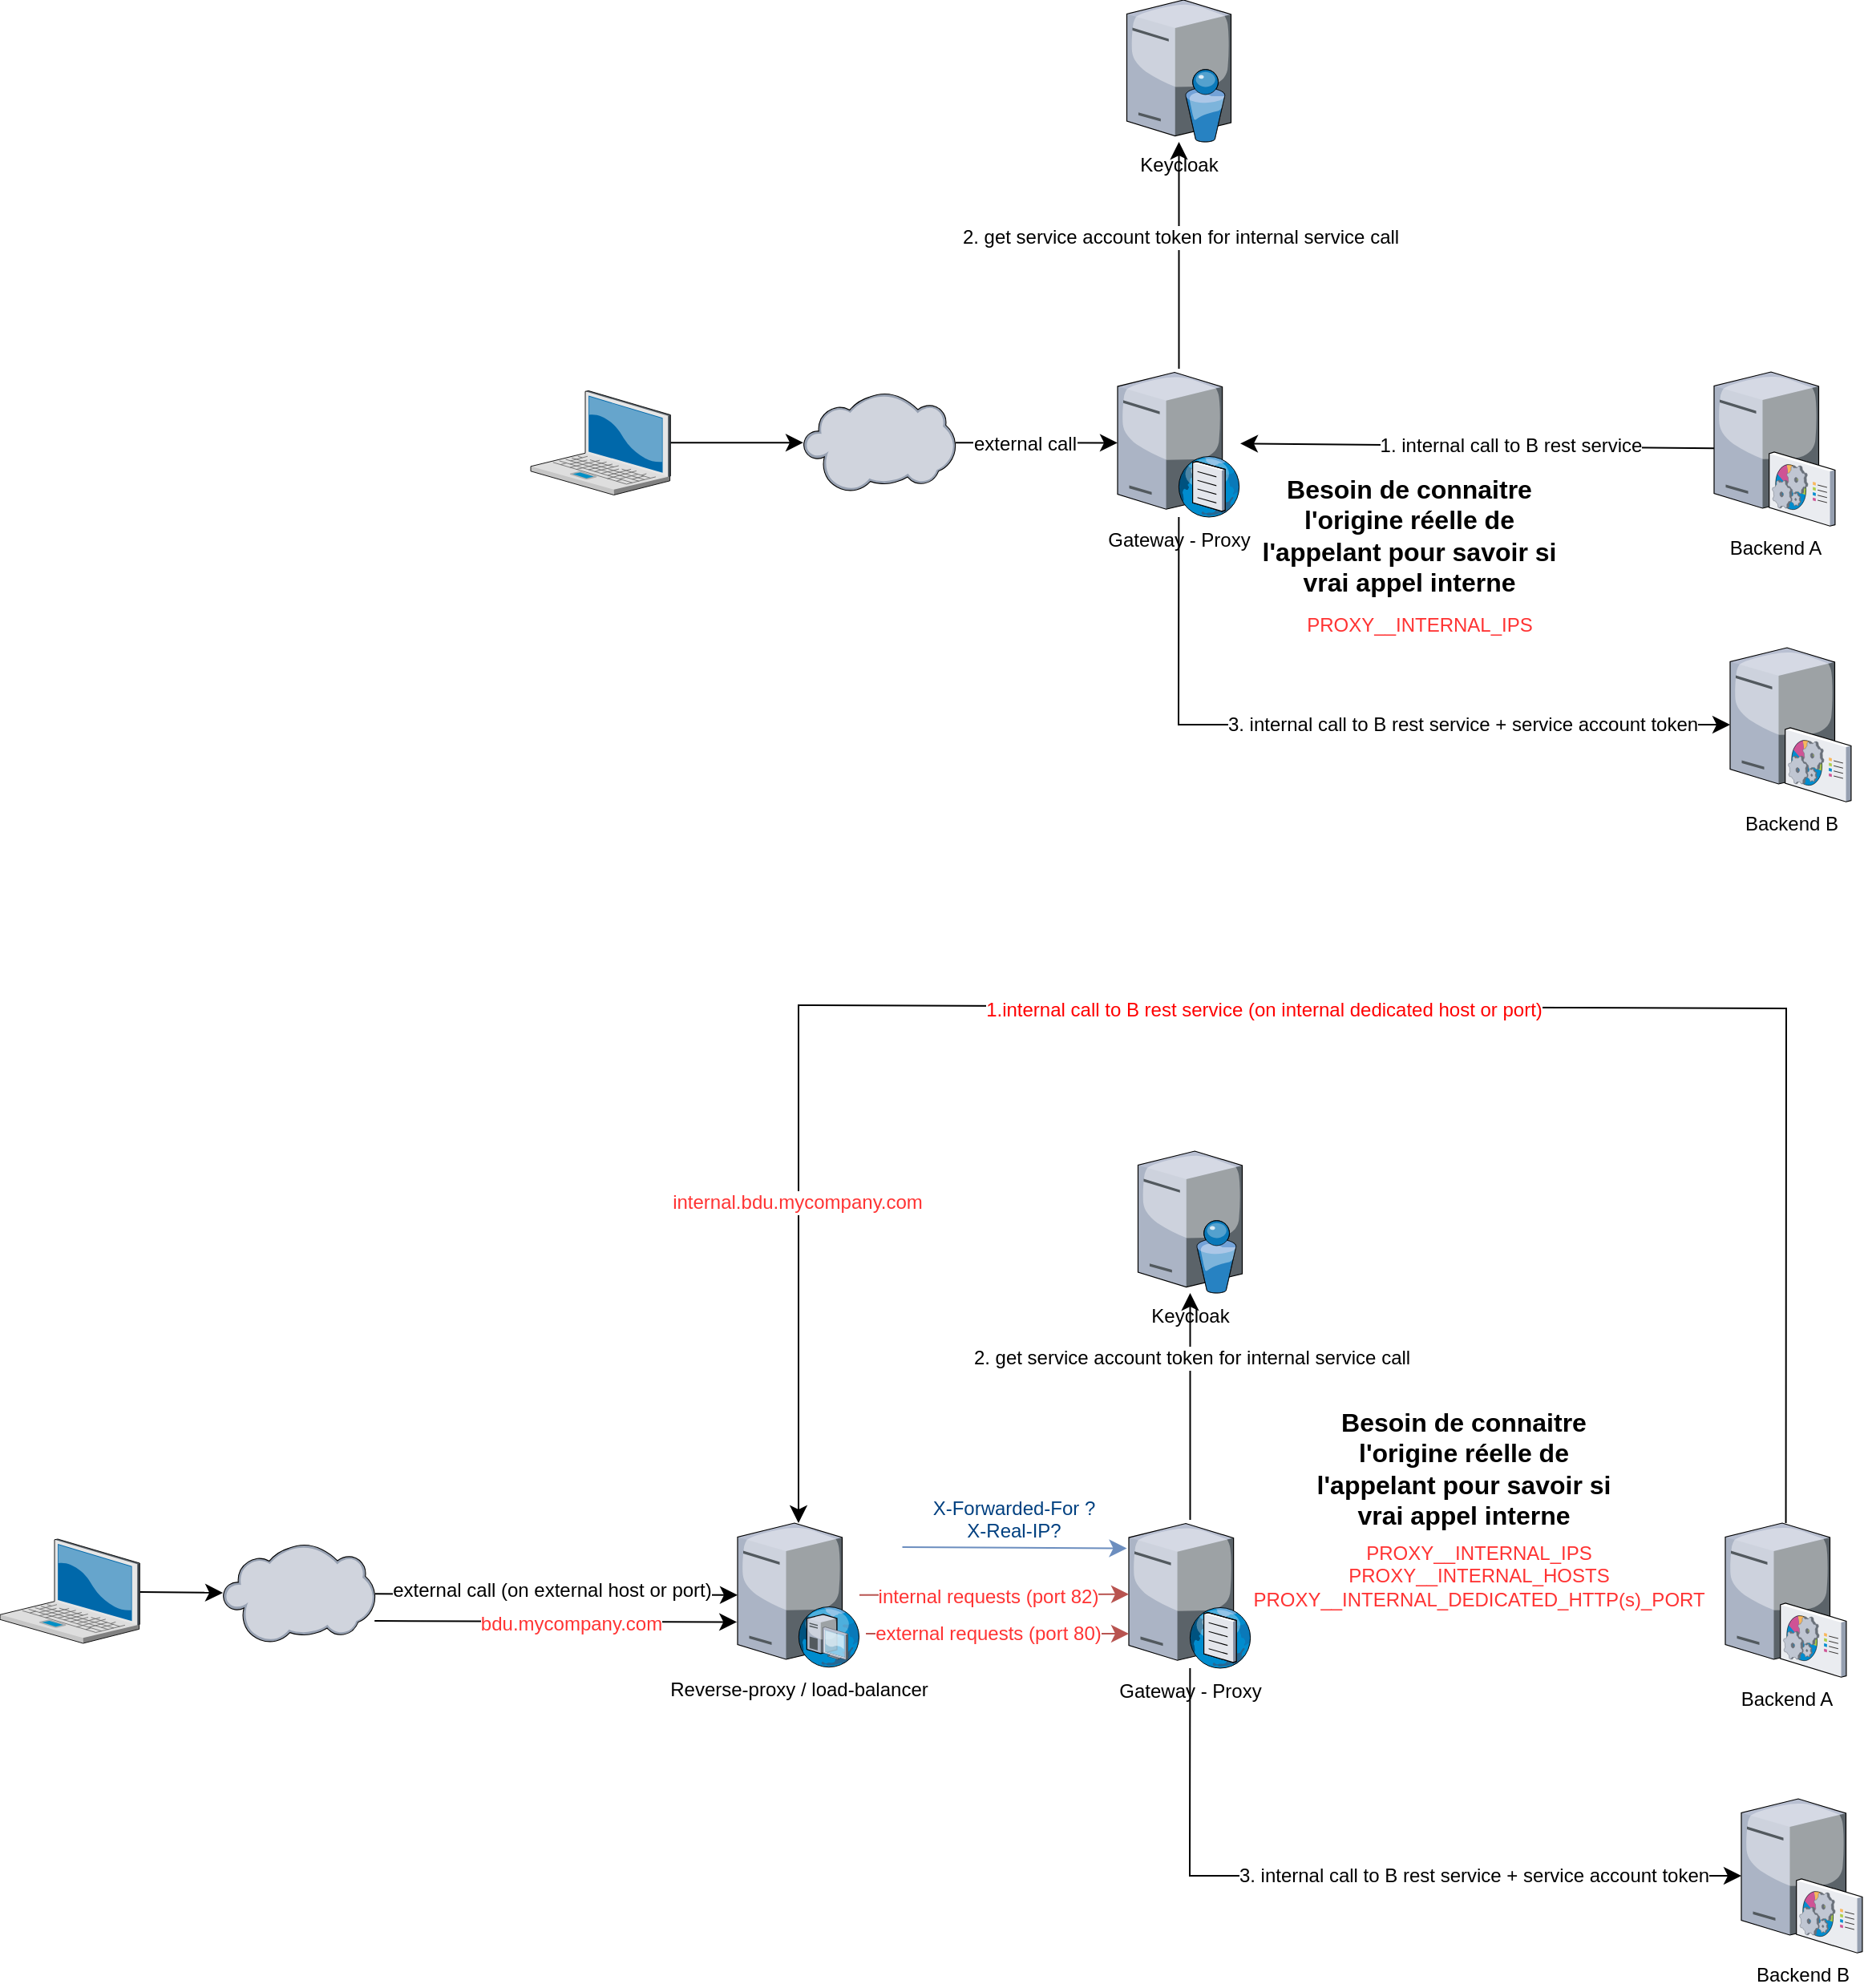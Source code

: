 <mxfile version="24.6.3" type="github">
  <diagram name="Page-1" id="iLqDgEH3peDFEOUMq_Wz">
    <mxGraphModel dx="2590" dy="1232" grid="0" gridSize="10" guides="1" tooltips="1" connect="1" arrows="1" fold="1" page="0" pageScale="1" pageWidth="827" pageHeight="1169" math="0" shadow="0">
      <root>
        <mxCell id="0" />
        <mxCell id="1" parent="0" />
        <mxCell id="EMLilNgzcVU6XajYED4--23" style="edgeStyle=none;curved=0;rounded=0;orthogonalLoop=1;jettySize=auto;html=1;fontSize=12;startSize=8;endSize=8;" edge="1" parent="1" source="EMLilNgzcVU6XajYED4--6" target="EMLilNgzcVU6XajYED4--21">
          <mxGeometry relative="1" as="geometry">
            <Array as="points">
              <mxPoint x="-139" y="276" />
            </Array>
          </mxGeometry>
        </mxCell>
        <mxCell id="EMLilNgzcVU6XajYED4--25" value="3. internal call to B rest service + service account token" style="edgeLabel;html=1;align=center;verticalAlign=middle;resizable=0;points=[];fontSize=12;" vertex="1" connectable="0" parent="EMLilNgzcVU6XajYED4--23">
          <mxGeometry x="0.225" y="-1" relative="1" as="geometry">
            <mxPoint x="16" y="-1" as="offset" />
          </mxGeometry>
        </mxCell>
        <mxCell id="EMLilNgzcVU6XajYED4--27" style="edgeStyle=none;curved=1;rounded=0;orthogonalLoop=1;jettySize=auto;html=1;fontSize=12;startSize=8;endSize=8;" edge="1" parent="1" source="EMLilNgzcVU6XajYED4--6" target="EMLilNgzcVU6XajYED4--26">
          <mxGeometry relative="1" as="geometry" />
        </mxCell>
        <mxCell id="EMLilNgzcVU6XajYED4--28" value="2. get service account token for internal service call" style="edgeLabel;html=1;align=center;verticalAlign=middle;resizable=0;points=[];fontSize=12;" vertex="1" connectable="0" parent="EMLilNgzcVU6XajYED4--27">
          <mxGeometry x="-0.177" y="1" relative="1" as="geometry">
            <mxPoint x="1" y="-24" as="offset" />
          </mxGeometry>
        </mxCell>
        <mxCell id="EMLilNgzcVU6XajYED4--6" value="Gateway - Proxy" style="verticalLabelPosition=bottom;sketch=0;aspect=fixed;html=1;verticalAlign=top;strokeColor=none;align=center;outlineConnect=0;shape=mxgraph.citrix.dns_server;rounded=1;labelBackgroundColor=none;" vertex="1" parent="1">
          <mxGeometry x="-177" y="54" width="76.5" height="92.5" as="geometry" />
        </mxCell>
        <mxCell id="EMLilNgzcVU6XajYED4--22" style="edgeStyle=none;curved=1;rounded=0;orthogonalLoop=1;jettySize=auto;html=1;fontSize=12;startSize=8;endSize=8;" edge="1" parent="1" source="EMLilNgzcVU6XajYED4--8" target="EMLilNgzcVU6XajYED4--6">
          <mxGeometry relative="1" as="geometry" />
        </mxCell>
        <mxCell id="EMLilNgzcVU6XajYED4--24" value="1. internal call to B rest service" style="edgeLabel;html=1;align=center;verticalAlign=middle;resizable=0;points=[];fontSize=12;" vertex="1" connectable="0" parent="EMLilNgzcVU6XajYED4--22">
          <mxGeometry x="-0.256" relative="1" as="geometry">
            <mxPoint x="-17" y="-1" as="offset" />
          </mxGeometry>
        </mxCell>
        <mxCell id="EMLilNgzcVU6XajYED4--8" value="Backend A" style="verticalLabelPosition=bottom;sketch=0;aspect=fixed;html=1;verticalAlign=top;strokeColor=none;align=center;outlineConnect=0;shape=mxgraph.citrix.command_center;rounded=1;labelBackgroundColor=none;" vertex="1" parent="1">
          <mxGeometry x="195" y="56" width="75.5" height="96" as="geometry" />
        </mxCell>
        <mxCell id="EMLilNgzcVU6XajYED4--9" style="edgeStyle=none;curved=1;rounded=1;orthogonalLoop=1;jettySize=auto;html=1;fontSize=12;startSize=8;endSize=8;labelBackgroundColor=none;fontColor=default;" edge="1" parent="1" source="EMLilNgzcVU6XajYED4--11" target="EMLilNgzcVU6XajYED4--6">
          <mxGeometry relative="1" as="geometry">
            <mxPoint x="-188" y="100" as="targetPoint" />
          </mxGeometry>
        </mxCell>
        <mxCell id="EMLilNgzcVU6XajYED4--20" value="external call" style="edgeLabel;html=1;align=center;verticalAlign=middle;resizable=0;points=[];fontSize=12;" vertex="1" connectable="0" parent="EMLilNgzcVU6XajYED4--9">
          <mxGeometry x="-0.148" y="-1" relative="1" as="geometry">
            <mxPoint as="offset" />
          </mxGeometry>
        </mxCell>
        <mxCell id="EMLilNgzcVU6XajYED4--11" value="" style="verticalLabelPosition=bottom;sketch=0;aspect=fixed;html=1;verticalAlign=top;strokeColor=none;align=center;outlineConnect=0;shape=mxgraph.citrix.cloud;rounded=1;labelBackgroundColor=none;" vertex="1" parent="1">
          <mxGeometry x="-373" y="69" width="95" height="62" as="geometry" />
        </mxCell>
        <mxCell id="EMLilNgzcVU6XajYED4--13" style="edgeStyle=none;curved=1;rounded=1;orthogonalLoop=1;jettySize=auto;html=1;fontSize=12;startSize=8;endSize=8;labelBackgroundColor=none;fontColor=default;" edge="1" parent="1" source="EMLilNgzcVU6XajYED4--14" target="EMLilNgzcVU6XajYED4--11">
          <mxGeometry relative="1" as="geometry" />
        </mxCell>
        <mxCell id="EMLilNgzcVU6XajYED4--14" value="" style="verticalLabelPosition=bottom;sketch=0;aspect=fixed;html=1;verticalAlign=top;strokeColor=none;align=center;outlineConnect=0;shape=mxgraph.citrix.laptop_2;rounded=1;labelBackgroundColor=none;" vertex="1" parent="1">
          <mxGeometry x="-543" y="67.75" width="87.17" height="65" as="geometry" />
        </mxCell>
        <mxCell id="EMLilNgzcVU6XajYED4--15" value="" style="shape=image;html=1;verticalAlign=top;verticalLabelPosition=bottom;labelBackgroundColor=none;imageAspect=0;aspect=fixed;image=https://cdn2.iconfinder.com/data/icons/browsers/Firefox.png;rounded=1;" vertex="1" parent="1">
          <mxGeometry x="-493" y="82.75" width="22" height="22" as="geometry" />
        </mxCell>
        <mxCell id="EMLilNgzcVU6XajYED4--21" value="Backend B" style="verticalLabelPosition=bottom;sketch=0;aspect=fixed;html=1;verticalAlign=top;strokeColor=none;align=center;outlineConnect=0;shape=mxgraph.citrix.command_center;rounded=1;labelBackgroundColor=none;" vertex="1" parent="1">
          <mxGeometry x="205" y="228" width="75.5" height="96" as="geometry" />
        </mxCell>
        <mxCell id="EMLilNgzcVU6XajYED4--26" value="Keycloak" style="verticalLabelPosition=bottom;sketch=0;aspect=fixed;html=1;verticalAlign=top;strokeColor=none;align=center;outlineConnect=0;shape=mxgraph.citrix.directory_server;" vertex="1" parent="1">
          <mxGeometry x="-171.25" y="-176" width="65" height="88.5" as="geometry" />
        </mxCell>
        <mxCell id="EMLilNgzcVU6XajYED4--30" style="edgeStyle=none;curved=0;rounded=0;orthogonalLoop=1;jettySize=auto;html=1;fontSize=12;startSize=8;endSize=8;" edge="1" parent="1" source="EMLilNgzcVU6XajYED4--34" target="EMLilNgzcVU6XajYED4--44">
          <mxGeometry relative="1" as="geometry">
            <Array as="points">
              <mxPoint x="-132" y="994" />
            </Array>
          </mxGeometry>
        </mxCell>
        <mxCell id="EMLilNgzcVU6XajYED4--31" value="3. internal call to B rest service + service account token" style="edgeLabel;html=1;align=center;verticalAlign=middle;resizable=0;points=[];fontSize=12;" vertex="1" connectable="0" parent="EMLilNgzcVU6XajYED4--30">
          <mxGeometry x="0.225" y="-1" relative="1" as="geometry">
            <mxPoint x="16" y="-1" as="offset" />
          </mxGeometry>
        </mxCell>
        <mxCell id="EMLilNgzcVU6XajYED4--32" style="edgeStyle=none;curved=1;rounded=0;orthogonalLoop=1;jettySize=auto;html=1;fontSize=12;startSize=8;endSize=8;" edge="1" parent="1" source="EMLilNgzcVU6XajYED4--34" target="EMLilNgzcVU6XajYED4--45">
          <mxGeometry relative="1" as="geometry" />
        </mxCell>
        <mxCell id="EMLilNgzcVU6XajYED4--33" value="2. get service account token for internal service call" style="edgeLabel;html=1;align=center;verticalAlign=middle;resizable=0;points=[];fontSize=12;" vertex="1" connectable="0" parent="EMLilNgzcVU6XajYED4--32">
          <mxGeometry x="-0.177" y="1" relative="1" as="geometry">
            <mxPoint x="1" y="-43" as="offset" />
          </mxGeometry>
        </mxCell>
        <mxCell id="EMLilNgzcVU6XajYED4--34" value="Gateway - Proxy" style="verticalLabelPosition=bottom;sketch=0;aspect=fixed;html=1;verticalAlign=top;strokeColor=none;align=center;outlineConnect=0;shape=mxgraph.citrix.dns_server;rounded=1;labelBackgroundColor=none;" vertex="1" parent="1">
          <mxGeometry x="-170" y="772" width="76.5" height="92.5" as="geometry" />
        </mxCell>
        <mxCell id="EMLilNgzcVU6XajYED4--53" style="edgeStyle=none;curved=0;rounded=0;orthogonalLoop=1;jettySize=auto;html=1;fontSize=12;startSize=8;endSize=8;strokeColor=default;" edge="1" parent="1" source="EMLilNgzcVU6XajYED4--37" target="EMLilNgzcVU6XajYED4--46">
          <mxGeometry relative="1" as="geometry">
            <Array as="points">
              <mxPoint x="240" y="453" />
              <mxPoint x="-376" y="451" />
            </Array>
          </mxGeometry>
        </mxCell>
        <mxCell id="EMLilNgzcVU6XajYED4--54" value="1.internal call to B rest service (on internal dedicated host or port)" style="edgeLabel;html=1;align=center;verticalAlign=middle;resizable=0;points=[];fontSize=12;fontColor=#ff0000;" vertex="1" connectable="0" parent="EMLilNgzcVU6XajYED4--53">
          <mxGeometry x="0.028" y="2" relative="1" as="geometry">
            <mxPoint as="offset" />
          </mxGeometry>
        </mxCell>
        <mxCell id="EMLilNgzcVU6XajYED4--67" value="internal.bdu.mycompany.com" style="edgeLabel;html=1;align=center;verticalAlign=middle;resizable=0;points=[];fontSize=12;fontColor=#FF3333;" vertex="1" connectable="0" parent="EMLilNgzcVU6XajYED4--53">
          <mxGeometry x="0.682" y="-1" relative="1" as="geometry">
            <mxPoint as="offset" />
          </mxGeometry>
        </mxCell>
        <mxCell id="EMLilNgzcVU6XajYED4--37" value="Backend A" style="verticalLabelPosition=bottom;sketch=0;aspect=fixed;html=1;verticalAlign=top;strokeColor=none;align=center;outlineConnect=0;shape=mxgraph.citrix.command_center;rounded=1;labelBackgroundColor=none;" vertex="1" parent="1">
          <mxGeometry x="202" y="774" width="75.5" height="96" as="geometry" />
        </mxCell>
        <mxCell id="EMLilNgzcVU6XajYED4--47" style="edgeStyle=none;curved=1;rounded=0;orthogonalLoop=1;jettySize=auto;html=1;fontSize=12;startSize=8;endSize=8;" edge="1" parent="1" source="EMLilNgzcVU6XajYED4--40" target="EMLilNgzcVU6XajYED4--46">
          <mxGeometry relative="1" as="geometry">
            <mxPoint x="-438" y="816.698" as="targetPoint" />
          </mxGeometry>
        </mxCell>
        <mxCell id="EMLilNgzcVU6XajYED4--49" value="external call (on external host or port)" style="edgeLabel;html=1;align=center;verticalAlign=middle;resizable=0;points=[];fontSize=12;" vertex="1" connectable="0" parent="EMLilNgzcVU6XajYED4--47">
          <mxGeometry x="0.216" relative="1" as="geometry">
            <mxPoint x="-28" y="-3" as="offset" />
          </mxGeometry>
        </mxCell>
        <mxCell id="EMLilNgzcVU6XajYED4--68" style="edgeStyle=none;curved=1;rounded=0;orthogonalLoop=1;jettySize=auto;html=1;fontSize=12;startSize=8;endSize=8;" edge="1" parent="1">
          <mxGeometry relative="1" as="geometry">
            <mxPoint x="-640.41" y="835.002" as="sourcePoint" />
            <mxPoint x="-414.41" y="835.728" as="targetPoint" />
          </mxGeometry>
        </mxCell>
        <mxCell id="EMLilNgzcVU6XajYED4--69" value="bdu.mycompany.com" style="edgeLabel;html=1;align=center;verticalAlign=middle;resizable=0;points=[];fontSize=12;fontColor=#FF3333;" vertex="1" connectable="0" parent="EMLilNgzcVU6XajYED4--68">
          <mxGeometry x="0.083" y="-1" relative="1" as="geometry">
            <mxPoint as="offset" />
          </mxGeometry>
        </mxCell>
        <mxCell id="EMLilNgzcVU6XajYED4--40" value="" style="verticalLabelPosition=bottom;sketch=0;aspect=fixed;html=1;verticalAlign=top;strokeColor=none;align=center;outlineConnect=0;shape=mxgraph.citrix.cloud;rounded=1;labelBackgroundColor=none;" vertex="1" parent="1">
          <mxGeometry x="-735" y="787" width="95" height="62" as="geometry" />
        </mxCell>
        <mxCell id="EMLilNgzcVU6XajYED4--41" style="edgeStyle=none;curved=1;rounded=1;orthogonalLoop=1;jettySize=auto;html=1;fontSize=12;startSize=8;endSize=8;labelBackgroundColor=none;fontColor=default;" edge="1" parent="1" source="EMLilNgzcVU6XajYED4--42" target="EMLilNgzcVU6XajYED4--40">
          <mxGeometry relative="1" as="geometry" />
        </mxCell>
        <mxCell id="EMLilNgzcVU6XajYED4--42" value="" style="verticalLabelPosition=bottom;sketch=0;aspect=fixed;html=1;verticalAlign=top;strokeColor=none;align=center;outlineConnect=0;shape=mxgraph.citrix.laptop_2;rounded=1;labelBackgroundColor=none;" vertex="1" parent="1">
          <mxGeometry x="-874" y="784" width="87.17" height="65" as="geometry" />
        </mxCell>
        <mxCell id="EMLilNgzcVU6XajYED4--43" value="" style="shape=image;html=1;verticalAlign=top;verticalLabelPosition=bottom;labelBackgroundColor=none;imageAspect=0;aspect=fixed;image=https://cdn2.iconfinder.com/data/icons/browsers/Firefox.png;rounded=1;" vertex="1" parent="1">
          <mxGeometry x="-828" y="802.75" width="22" height="22" as="geometry" />
        </mxCell>
        <mxCell id="EMLilNgzcVU6XajYED4--44" value="Backend B" style="verticalLabelPosition=bottom;sketch=0;aspect=fixed;html=1;verticalAlign=top;strokeColor=none;align=center;outlineConnect=0;shape=mxgraph.citrix.command_center;rounded=1;labelBackgroundColor=none;" vertex="1" parent="1">
          <mxGeometry x="212" y="946" width="75.5" height="96" as="geometry" />
        </mxCell>
        <mxCell id="EMLilNgzcVU6XajYED4--45" value="Keycloak" style="verticalLabelPosition=bottom;sketch=0;aspect=fixed;html=1;verticalAlign=top;strokeColor=none;align=center;outlineConnect=0;shape=mxgraph.citrix.directory_server;" vertex="1" parent="1">
          <mxGeometry x="-164.25" y="542" width="65" height="88.5" as="geometry" />
        </mxCell>
        <mxCell id="EMLilNgzcVU6XajYED4--60" style="edgeStyle=none;curved=1;rounded=0;orthogonalLoop=1;jettySize=auto;html=1;fontSize=12;startSize=8;endSize=8;fillColor=#f8cecc;strokeColor=#b85450;" edge="1" parent="1" source="EMLilNgzcVU6XajYED4--46" target="EMLilNgzcVU6XajYED4--34">
          <mxGeometry relative="1" as="geometry" />
        </mxCell>
        <mxCell id="EMLilNgzcVU6XajYED4--61" value="internal requests (port 82)" style="edgeLabel;html=1;align=center;verticalAlign=middle;resizable=0;points=[];fontSize=12;fontColor=#FF3333;" vertex="1" connectable="0" parent="EMLilNgzcVU6XajYED4--60">
          <mxGeometry x="-0.157" y="-4" relative="1" as="geometry">
            <mxPoint x="9" y="-3" as="offset" />
          </mxGeometry>
        </mxCell>
        <mxCell id="EMLilNgzcVU6XajYED4--62" style="edgeStyle=none;curved=1;rounded=0;orthogonalLoop=1;jettySize=auto;html=1;fontSize=12;startSize=8;endSize=8;fillColor=#f8cecc;strokeColor=#b85450;exitX=1.053;exitY=0.767;exitDx=0;exitDy=0;exitPerimeter=0;" edge="1" parent="1" source="EMLilNgzcVU6XajYED4--46">
          <mxGeometry relative="1" as="geometry">
            <mxPoint x="-310" y="842.0" as="sourcePoint" />
            <mxPoint x="-170" y="843" as="targetPoint" />
          </mxGeometry>
        </mxCell>
        <mxCell id="EMLilNgzcVU6XajYED4--63" value="external requests (port 80)" style="edgeLabel;html=1;align=center;verticalAlign=middle;resizable=0;points=[];fontSize=12;fontColor=#FF3333;" vertex="1" connectable="0" parent="EMLilNgzcVU6XajYED4--62">
          <mxGeometry x="0.243" relative="1" as="geometry">
            <mxPoint x="-26" as="offset" />
          </mxGeometry>
        </mxCell>
        <mxCell id="EMLilNgzcVU6XajYED4--65" style="edgeStyle=none;curved=1;rounded=0;orthogonalLoop=1;jettySize=auto;html=1;fontSize=12;startSize=8;endSize=8;fillColor=#dae8fc;strokeColor=#6c8ebf;" edge="1" parent="1">
          <mxGeometry relative="1" as="geometry">
            <mxPoint x="-311.25" y="789.0" as="sourcePoint" />
            <mxPoint x="-171.25" y="789.809" as="targetPoint" />
          </mxGeometry>
        </mxCell>
        <mxCell id="EMLilNgzcVU6XajYED4--46" value="Reverse-proxy / load-balancer" style="verticalLabelPosition=bottom;sketch=0;aspect=fixed;html=1;verticalAlign=top;strokeColor=none;align=center;outlineConnect=0;shape=mxgraph.citrix.dhcp_server;rounded=1;labelBackgroundColor=none;" vertex="1" parent="1">
          <mxGeometry x="-414" y="774" width="76" height="90" as="geometry" />
        </mxCell>
        <mxCell id="EMLilNgzcVU6XajYED4--51" value="X-Forwarded-For ?&lt;br&gt;X-Real-IP?&lt;div&gt;&lt;br/&gt;&lt;/div&gt;" style="edgeLabel;html=1;align=center;verticalAlign=middle;resizable=0;points=[];fontSize=12;rounded=1;labelBackgroundColor=none;fontColor=#004080;" vertex="1" connectable="0" parent="1">
          <mxGeometry x="-242.001" y="778.996" as="geometry" />
        </mxCell>
        <mxCell id="EMLilNgzcVU6XajYED4--55" value="Besoin de connaitre l&#39;origine réelle de l&#39;appelant pour savoir si vrai appel interne" style="text;strokeColor=none;fillColor=none;html=1;align=center;verticalAlign=middle;whiteSpace=wrap;rounded=0;fontSize=16;fontStyle=1" vertex="1" parent="1">
          <mxGeometry x="-66" y="708" width="210" height="64" as="geometry" />
        </mxCell>
        <mxCell id="EMLilNgzcVU6XajYED4--56" value="&lt;font color=&quot;#ff3333&quot;&gt;PROXY__INTERNAL_IPS&lt;br&gt;PROXY__INTERNAL_HOSTS&lt;br&gt;PROXY__INTERNAL_DEDICATED_HTTP(s)_PORT&lt;/font&gt;" style="edgeLabel;html=1;align=center;verticalAlign=middle;resizable=0;points=[];fontSize=12;rounded=1;labelBackgroundColor=none;fontColor=#004080;" vertex="1" connectable="0" parent="1">
          <mxGeometry x="41.999" y="799.996" as="geometry">
            <mxPoint x="6" y="7" as="offset" />
          </mxGeometry>
        </mxCell>
        <mxCell id="EMLilNgzcVU6XajYED4--57" value="Besoin de connaitre l&#39;origine réelle de l&#39;appelant pour savoir si vrai appel interne" style="text;strokeColor=none;fillColor=none;html=1;align=center;verticalAlign=middle;whiteSpace=wrap;rounded=0;fontSize=16;fontStyle=1" vertex="1" parent="1">
          <mxGeometry x="-100.5" y="126" width="210" height="64" as="geometry" />
        </mxCell>
        <mxCell id="EMLilNgzcVU6XajYED4--58" value="&lt;font color=&quot;#ff3333&quot;&gt;PROXY__INTERNAL_IPS&lt;br&gt;&lt;/font&gt;" style="edgeLabel;html=1;align=center;verticalAlign=middle;resizable=0;points=[];fontSize=12;rounded=1;labelBackgroundColor=none;fontColor=#004080;" vertex="1" connectable="0" parent="1">
          <mxGeometry x="4.499" y="206.996" as="geometry">
            <mxPoint x="6" y="7" as="offset" />
          </mxGeometry>
        </mxCell>
      </root>
    </mxGraphModel>
  </diagram>
</mxfile>
